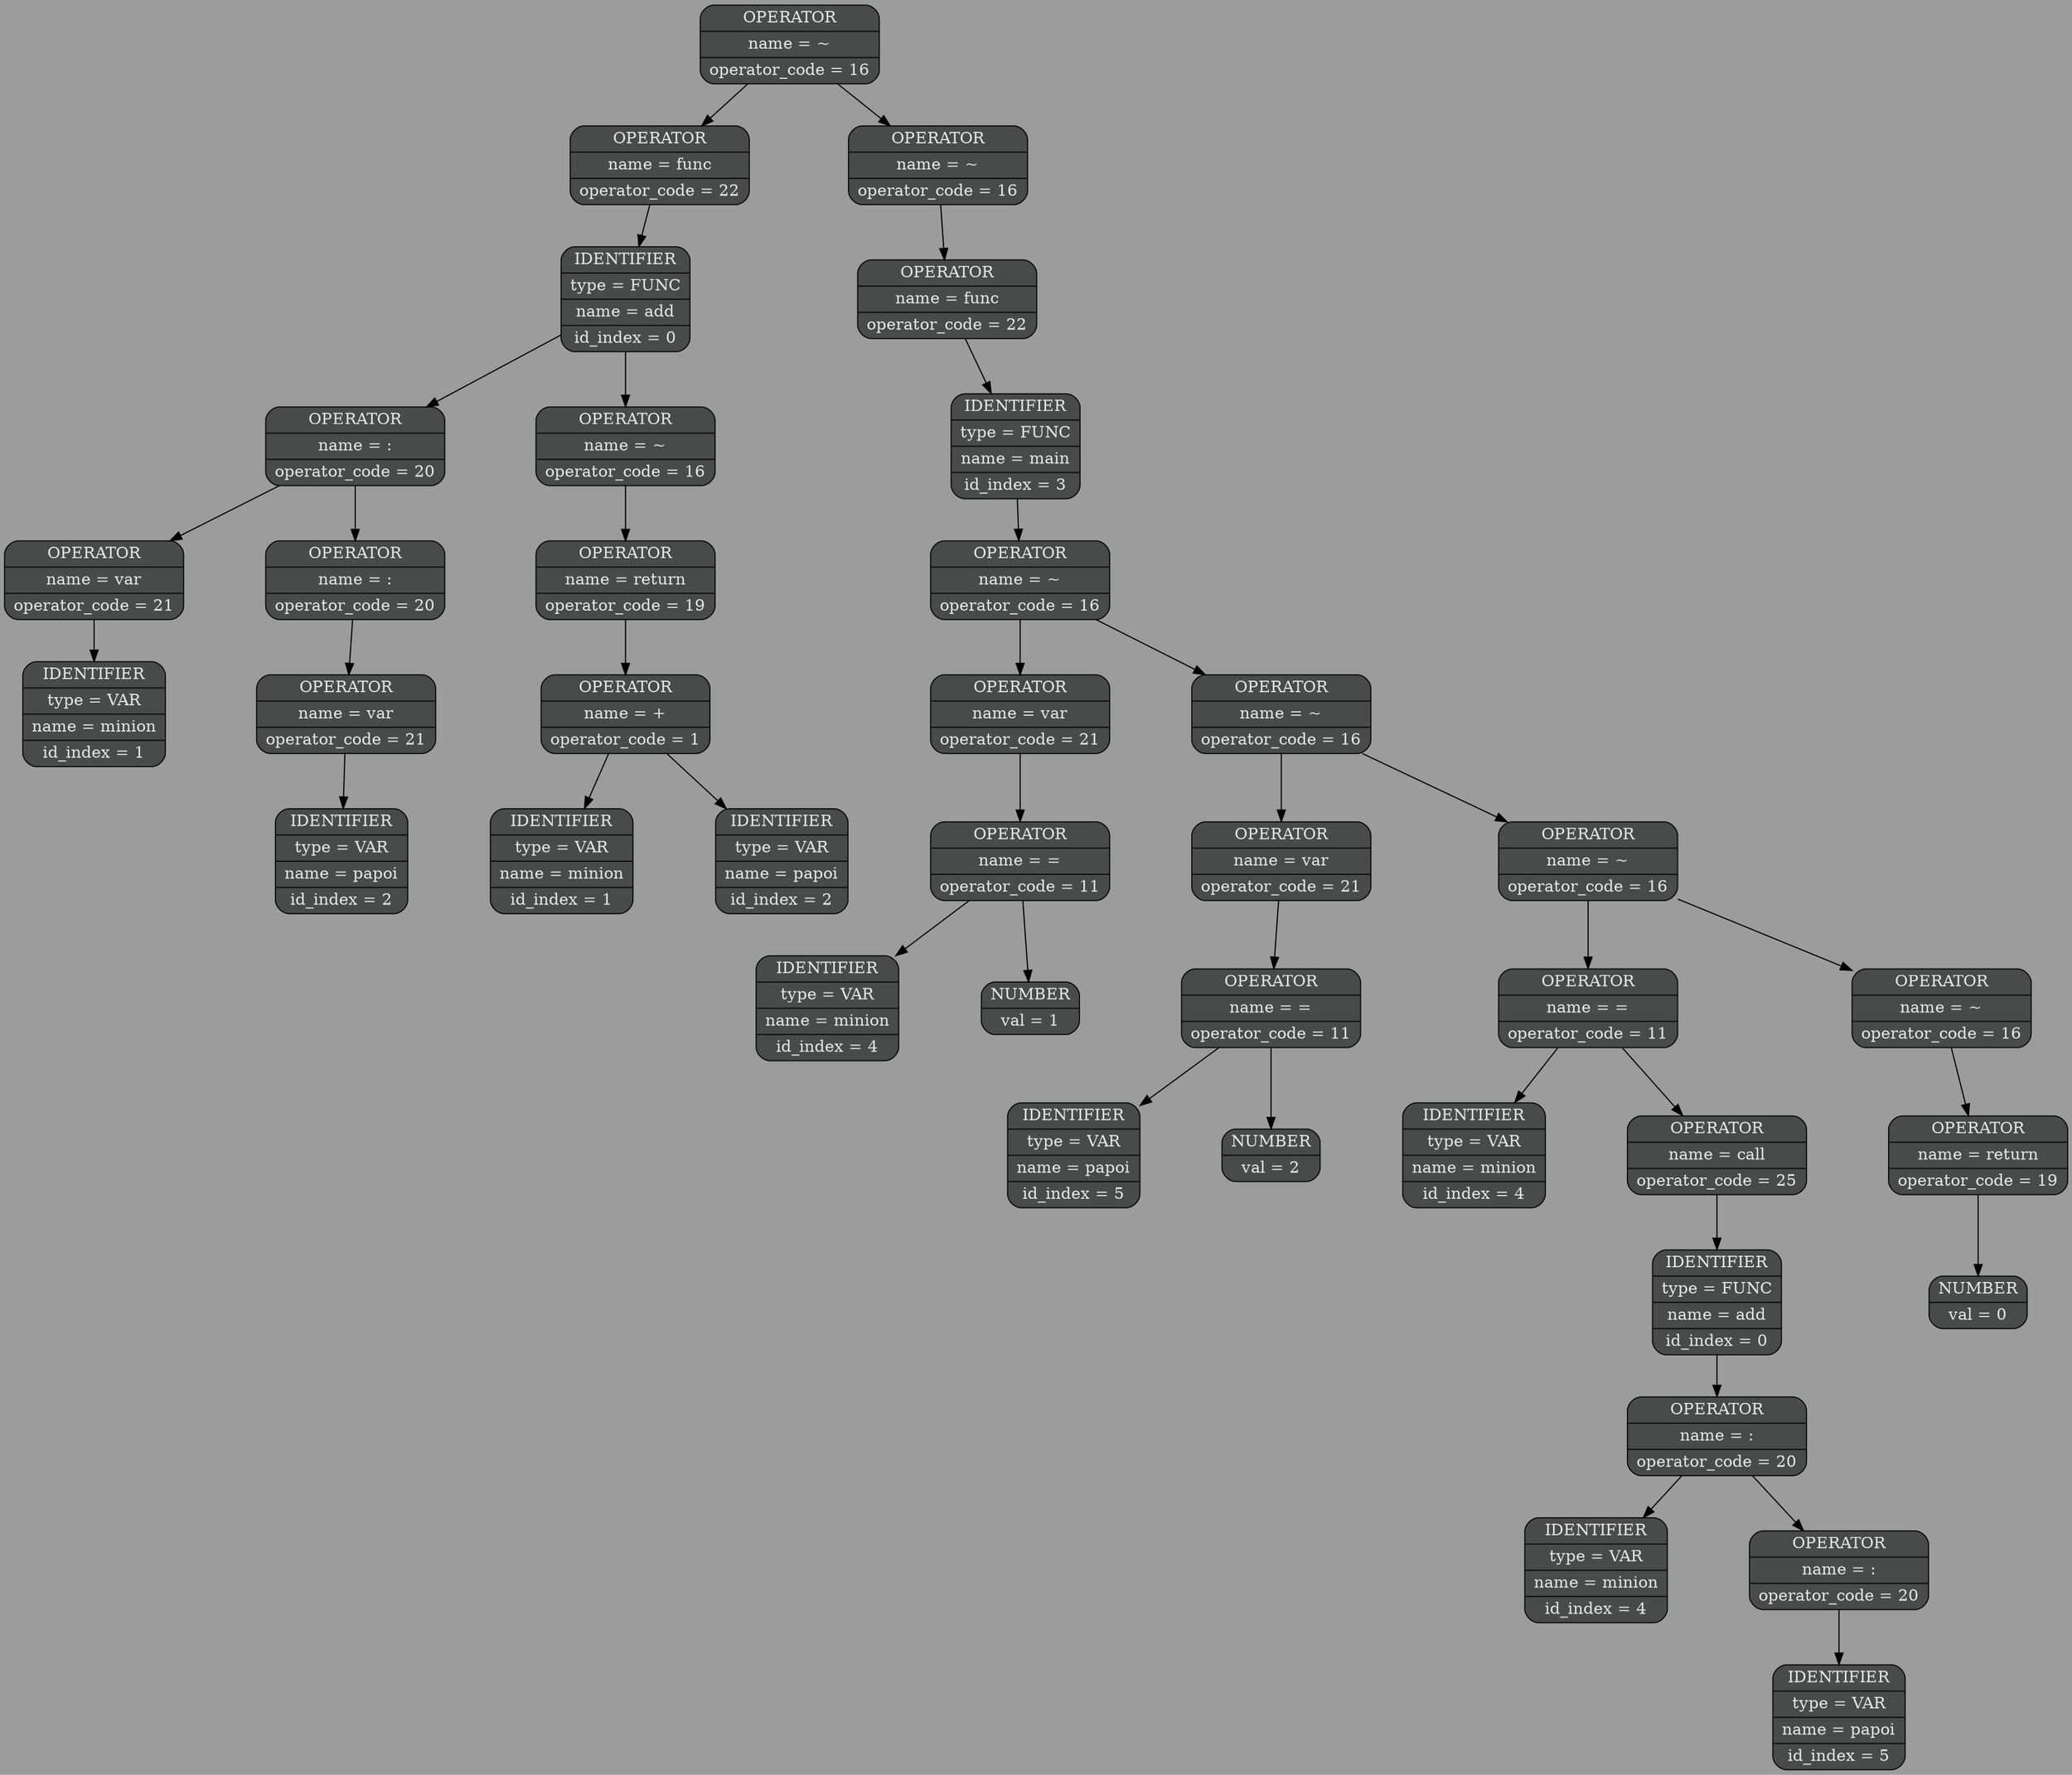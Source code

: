 digraph G{
nodesep=1;
ranksep=0.5;
rankdir=HR;
node[style=filled, color="#0a0a0a", fillcolor="#494a4a",fontcolor="#e6e6e6", fontsize=14];
edge[color="#000000", fontsize=12, penwidth=1, fontcolor = "#49006a"];
bgcolor="#9c9c9c";
elem0x7f8532908010[shape="Mrecord", label= "{OPERATOR | name = ~ | operator_code = 16}"];
elem0x7f8532908010->elem0x7f8532908038;elem0x7f8532908038[shape="Mrecord", label= "{OPERATOR | name = func | operator_code = 22}"];
elem0x7f8532908038->elem0x7f8532908060;elem0x7f8532908060[shape="Mrecord", label= "{IDENTIFIER | type = FUNC | name = add | id_index = 0}"];
elem0x7f8532908060->elem0x7f85329080b0;elem0x7f85329080b0[shape="Mrecord", label= "{OPERATOR | name = : | operator_code = 20}"];
elem0x7f85329080b0->elem0x7f85329080d8;elem0x7f85329080d8[shape="Mrecord", label= "{OPERATOR | name = var | operator_code = 21}"];
elem0x7f85329080d8->elem0x7f8532908100;elem0x7f8532908100[shape="Mrecord", label= "{IDENTIFIER | type = VAR | name = minion | id_index = 1}"];
elem0x7f85329080b0->elem0x7f8532908128;elem0x7f8532908128[shape="Mrecord", label= "{OPERATOR | name = : | operator_code = 20}"];
elem0x7f8532908128->elem0x7f8532908150;elem0x7f8532908150[shape="Mrecord", label= "{OPERATOR | name = var | operator_code = 21}"];
elem0x7f8532908150->elem0x7f8532908178;elem0x7f8532908178[shape="Mrecord", label= "{IDENTIFIER | type = VAR | name = papoi | id_index = 2}"];
elem0x7f8532908060->elem0x7f85329081f0;elem0x7f85329081f0[shape="Mrecord", label= "{OPERATOR | name = ~ | operator_code = 16}"];
elem0x7f85329081f0->elem0x7f8532908218;elem0x7f8532908218[shape="Mrecord", label= "{OPERATOR | name = return | operator_code = 19}"];
elem0x7f8532908218->elem0x7f8532908268;elem0x7f8532908268[shape="Mrecord", label= "{OPERATOR | name = + | operator_code = 1}"];
elem0x7f8532908268->elem0x7f8532908240;elem0x7f8532908240[shape="Mrecord", label= "{IDENTIFIER | type = VAR | name = minion | id_index = 1}"];
elem0x7f8532908268->elem0x7f8532908290;elem0x7f8532908290[shape="Mrecord", label= "{IDENTIFIER | type = VAR | name = papoi | id_index = 2}"];
elem0x7f8532908010->elem0x7f85329082e0;elem0x7f85329082e0[shape="Mrecord", label= "{OPERATOR | name = ~ | operator_code = 16}"];
elem0x7f85329082e0->elem0x7f8532908308;elem0x7f8532908308[shape="Mrecord", label= "{OPERATOR | name = func | operator_code = 22}"];
elem0x7f8532908308->elem0x7f8532908330;elem0x7f8532908330[shape="Mrecord", label= "{IDENTIFIER | type = FUNC | name = main | id_index = 3}"];
elem0x7f8532908330->elem0x7f85329083d0;elem0x7f85329083d0[shape="Mrecord", label= "{OPERATOR | name = ~ | operator_code = 16}"];
elem0x7f85329083d0->elem0x7f85329083f8;elem0x7f85329083f8[shape="Mrecord", label= "{OPERATOR | name = var | operator_code = 21}"];
elem0x7f85329083f8->elem0x7f8532908448;elem0x7f8532908448[shape="Mrecord", label= "{OPERATOR | name = = | operator_code = 11}"];
elem0x7f8532908448->elem0x7f8532908420;elem0x7f8532908420[shape="Mrecord", label= "{IDENTIFIER | type = VAR | name = minion | id_index = 4}"];
elem0x7f8532908448->elem0x7f8532908470;elem0x7f8532908470[shape="Mrecord", label= "{NUMBER | val = 1}"];
elem0x7f85329083d0->elem0x7f8532908498;elem0x7f8532908498[shape="Mrecord", label= "{OPERATOR | name = ~ | operator_code = 16}"];
elem0x7f8532908498->elem0x7f85329084c0;elem0x7f85329084c0[shape="Mrecord", label= "{OPERATOR | name = var | operator_code = 21}"];
elem0x7f85329084c0->elem0x7f8532908510;elem0x7f8532908510[shape="Mrecord", label= "{OPERATOR | name = = | operator_code = 11}"];
elem0x7f8532908510->elem0x7f85329084e8;elem0x7f85329084e8[shape="Mrecord", label= "{IDENTIFIER | type = VAR | name = papoi | id_index = 5}"];
elem0x7f8532908510->elem0x7f8532908538;elem0x7f8532908538[shape="Mrecord", label= "{NUMBER | val = 2}"];
elem0x7f8532908498->elem0x7f8532908560;elem0x7f8532908560[shape="Mrecord", label= "{OPERATOR | name = ~ | operator_code = 16}"];
elem0x7f8532908560->elem0x7f85329085b0;elem0x7f85329085b0[shape="Mrecord", label= "{OPERATOR | name = = | operator_code = 11}"];
elem0x7f85329085b0->elem0x7f8532908588;elem0x7f8532908588[shape="Mrecord", label= "{IDENTIFIER | type = VAR | name = minion | id_index = 4}"];
elem0x7f85329085b0->elem0x7f85329085d8;elem0x7f85329085d8[shape="Mrecord", label= "{OPERATOR | name = call | operator_code = 25}"];
elem0x7f85329085d8->elem0x7f8532908600;elem0x7f8532908600[shape="Mrecord", label= "{IDENTIFIER | type = FUNC | name = add | id_index = 0}"];
elem0x7f8532908600->elem0x7f8532908650;elem0x7f8532908650[shape="Mrecord", label= "{OPERATOR | name = : | operator_code = 20}"];
elem0x7f8532908650->elem0x7f8532908678;elem0x7f8532908678[shape="Mrecord", label= "{IDENTIFIER | type = VAR | name = minion | id_index = 4}"];
elem0x7f8532908650->elem0x7f85329086a0;elem0x7f85329086a0[shape="Mrecord", label= "{OPERATOR | name = : | operator_code = 20}"];
elem0x7f85329086a0->elem0x7f85329086c8;elem0x7f85329086c8[shape="Mrecord", label= "{IDENTIFIER | type = VAR | name = papoi | id_index = 5}"];
elem0x7f8532908560->elem0x7f8532908718;elem0x7f8532908718[shape="Mrecord", label= "{OPERATOR | name = ~ | operator_code = 16}"];
elem0x7f8532908718->elem0x7f8532908740;elem0x7f8532908740[shape="Mrecord", label= "{OPERATOR | name = return | operator_code = 19}"];
elem0x7f8532908740->elem0x7f8532908768;elem0x7f8532908768[shape="Mrecord", label= "{NUMBER | val = 0}"];
}
